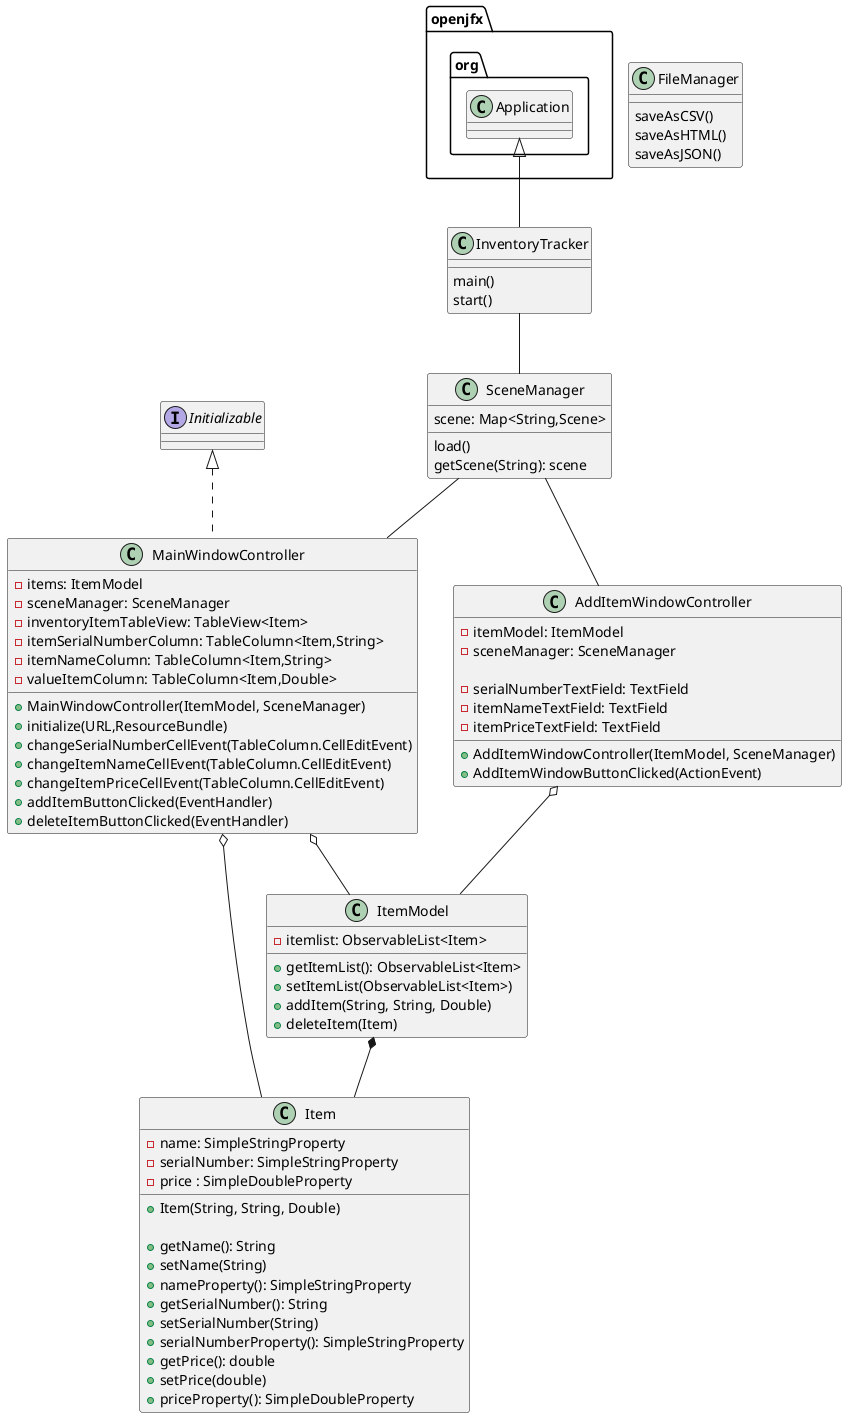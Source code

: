 @startuml
'https://plantuml.com/class-diagram
class InventoryTracker{
    main()
    start()
}
class SceneManager{
    scene: Map<String,Scene>

    load()
    getScene(String): scene
}
class MainWindowController implements Initializable{
    -items: ItemModel
    -sceneManager: SceneManager
    -inventoryItemTableView: TableView<Item>
    -itemSerialNumberColumn: TableColumn<Item,String>
    -itemNameColumn: TableColumn<Item,String>
    -valueItemColumn: TableColumn<Item,Double>


    +MainWindowController(ItemModel, SceneManager)
    +initialize(URL,ResourceBundle)
    +changeSerialNumberCellEvent(TableColumn.CellEditEvent)
    +changeItemNameCellEvent(TableColumn.CellEditEvent)
    +changeItemPriceCellEvent(TableColumn.CellEditEvent)
    +addItemButtonClicked(EventHandler)
    

    +deleteItemButtonClicked(EventHandler)

}
class AddItemWindowController{
    -itemModel: ItemModel
    -sceneManager: SceneManager

    -serialNumberTextField: TextField
    -itemNameTextField: TextField
    -itemPriceTextField: TextField

    +AddItemWindowController(ItemModel, SceneManager)
    +AddItemWindowButtonClicked(ActionEvent)

}
class ItemModel{
    - itemlist: ObservableList<Item>

    +getItemList(): ObservableList<Item>
    +setItemList(ObservableList<Item>)
    +addItem(String, String, Double)
    +deleteItem(Item)

}
class Item{
    -name: SimpleStringProperty
    -serialNumber: SimpleStringProperty
    - price : SimpleDoubleProperty

    +Item(String, String, Double)

    +getName(): String
    +setName(String)
    +nameProperty(): SimpleStringProperty
    +getSerialNumber(): String
    +setSerialNumber(String)
    +serialNumberProperty(): SimpleStringProperty
    +getPrice(): double
    +setPrice(double)
    +priceProperty(): SimpleDoubleProperty
}
class FileManager{
    saveAsCSV()
    saveAsHTML()
    saveAsJSON()
}
openjfx.org.Application <|-- InventoryTracker
InventoryTracker -- SceneManager
SceneManager -- MainWindowController
SceneManager -- AddItemWindowController
MainWindowController o-- ItemModel
MainWindowController o-- Item
AddItemWindowController o-- ItemModel
ItemModel *-- Item
@enduml
